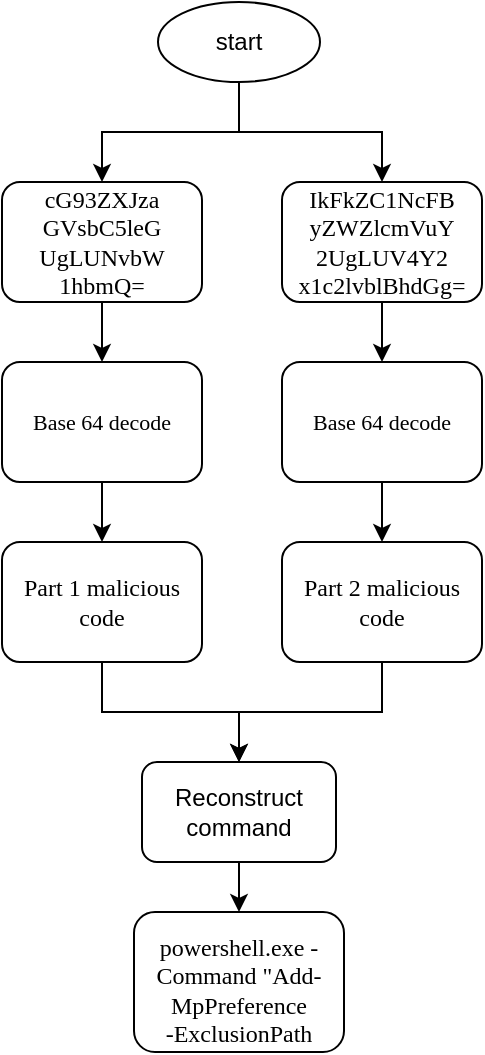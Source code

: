 <mxfile version="22.0.2" type="device">
  <diagram name="Page-1" id="3bFVYZwqCKuakquvIxhS">
    <mxGraphModel dx="1276" dy="606" grid="1" gridSize="10" guides="1" tooltips="1" connect="1" arrows="1" fold="1" page="1" pageScale="1" pageWidth="827" pageHeight="1169" math="0" shadow="0">
      <root>
        <mxCell id="0" />
        <mxCell id="1" parent="0" />
        <mxCell id="0ERdrYTKORJ_uR2O9_KG-6" value="&lt;p style=&quot;margin-bottom:0cm&quot; class=&quot;MsoNormal&quot;&gt;&lt;font style=&quot;font-size: 12px;&quot;&gt;powershell.exe -Command &quot;Add-MpPreference&lt;br/&gt;-ExclusionPath&lt;/font&gt;&lt;i&gt;&lt;/i&gt;&lt;/p&gt;" style="rounded=1;whiteSpace=wrap;html=1;shadow=0;labelBackgroundColor=none;strokeWidth=1;fontFamily=Verdana;fontSize=8;align=center;" parent="1" vertex="1">
          <mxGeometry x="286" y="675" width="105" height="70" as="geometry" />
        </mxCell>
        <mxCell id="0ERdrYTKORJ_uR2O9_KG-9" style="edgeStyle=orthogonalEdgeStyle;rounded=0;orthogonalLoop=1;jettySize=auto;html=1;exitX=0.5;exitY=1;exitDx=0;exitDy=0;entryX=0.5;entryY=0;entryDx=0;entryDy=0;" parent="1" source="0ERdrYTKORJ_uR2O9_KG-7" target="0ERdrYTKORJ_uR2O9_KG-10" edge="1">
          <mxGeometry relative="1" as="geometry">
            <mxPoint x="270" y="410" as="targetPoint" />
          </mxGeometry>
        </mxCell>
        <mxCell id="0ERdrYTKORJ_uR2O9_KG-7" value="&lt;font style=&quot;font-size: 12px;&quot;&gt;cG93ZXJza&lt;br&gt;GVsbC5leG&lt;br&gt;UgLUNvbW&lt;br&gt;1hbmQ=&lt;/font&gt;" style="rounded=1;whiteSpace=wrap;html=1;shadow=0;labelBackgroundColor=none;strokeWidth=1;fontFamily=Verdana;fontSize=8;align=center;" parent="1" vertex="1">
          <mxGeometry x="220" y="310" width="100" height="60" as="geometry" />
        </mxCell>
        <mxCell id="0ERdrYTKORJ_uR2O9_KG-12" style="edgeStyle=orthogonalEdgeStyle;rounded=0;orthogonalLoop=1;jettySize=auto;html=1;exitX=0.5;exitY=1;exitDx=0;exitDy=0;entryX=0.5;entryY=0;entryDx=0;entryDy=0;" parent="1" source="0ERdrYTKORJ_uR2O9_KG-8" target="0ERdrYTKORJ_uR2O9_KG-11" edge="1">
          <mxGeometry relative="1" as="geometry" />
        </mxCell>
        <mxCell id="0ERdrYTKORJ_uR2O9_KG-8" value="&lt;font style=&quot;font-size: 12px;&quot;&gt;IkFkZC1NcFB&lt;br&gt;yZWZlcmVuY&lt;br&gt;2UgLUV4Y2&lt;br&gt;x1c2lvblBhdGg=&lt;/font&gt;" style="rounded=1;whiteSpace=wrap;html=1;shadow=0;labelBackgroundColor=none;strokeWidth=1;fontFamily=Verdana;fontSize=8;align=center;" parent="1" vertex="1">
          <mxGeometry x="360" y="310" width="100" height="60" as="geometry" />
        </mxCell>
        <mxCell id="2gLYy6wJW3M0rCcnuJjT-3" style="edgeStyle=orthogonalEdgeStyle;rounded=0;orthogonalLoop=1;jettySize=auto;html=1;exitX=0.5;exitY=1;exitDx=0;exitDy=0;entryX=0.5;entryY=0;entryDx=0;entryDy=0;" parent="1" source="0ERdrYTKORJ_uR2O9_KG-10" target="2gLYy6wJW3M0rCcnuJjT-1" edge="1">
          <mxGeometry relative="1" as="geometry" />
        </mxCell>
        <mxCell id="0ERdrYTKORJ_uR2O9_KG-10" value="&lt;font style=&quot;font-size: 11px;&quot;&gt;Base 64 decode&lt;/font&gt;" style="rounded=1;whiteSpace=wrap;html=1;shadow=0;labelBackgroundColor=none;strokeWidth=1;fontFamily=Verdana;fontSize=8;align=center;" parent="1" vertex="1">
          <mxGeometry x="220" y="400" width="100" height="60" as="geometry" />
        </mxCell>
        <mxCell id="2gLYy6wJW3M0rCcnuJjT-4" style="edgeStyle=orthogonalEdgeStyle;rounded=0;orthogonalLoop=1;jettySize=auto;html=1;exitX=0.5;exitY=1;exitDx=0;exitDy=0;entryX=0.5;entryY=0;entryDx=0;entryDy=0;" parent="1" source="0ERdrYTKORJ_uR2O9_KG-11" target="2gLYy6wJW3M0rCcnuJjT-2" edge="1">
          <mxGeometry relative="1" as="geometry" />
        </mxCell>
        <mxCell id="0ERdrYTKORJ_uR2O9_KG-11" value="&lt;font style=&quot;font-size: 11px;&quot;&gt;Base 64 decode&lt;/font&gt;" style="rounded=1;whiteSpace=wrap;html=1;shadow=0;labelBackgroundColor=none;strokeWidth=1;fontFamily=Verdana;fontSize=8;align=center;" parent="1" vertex="1">
          <mxGeometry x="360" y="400" width="100" height="60" as="geometry" />
        </mxCell>
        <mxCell id="0ERdrYTKORJ_uR2O9_KG-16" style="edgeStyle=orthogonalEdgeStyle;rounded=0;orthogonalLoop=1;jettySize=auto;html=1;exitX=0.5;exitY=1;exitDx=0;exitDy=0;entryX=0.5;entryY=0;entryDx=0;entryDy=0;" parent="1" source="0ERdrYTKORJ_uR2O9_KG-13" target="0ERdrYTKORJ_uR2O9_KG-6" edge="1">
          <mxGeometry relative="1" as="geometry" />
        </mxCell>
        <mxCell id="0ERdrYTKORJ_uR2O9_KG-13" value="Reconstruct command" style="rounded=1;whiteSpace=wrap;html=1;" parent="1" vertex="1">
          <mxGeometry x="290" y="600" width="97" height="50" as="geometry" />
        </mxCell>
        <mxCell id="0ERdrYTKORJ_uR2O9_KG-18" style="edgeStyle=orthogonalEdgeStyle;rounded=0;orthogonalLoop=1;jettySize=auto;html=1;exitX=0.5;exitY=1;exitDx=0;exitDy=0;entryX=0.5;entryY=0;entryDx=0;entryDy=0;" parent="1" source="0ERdrYTKORJ_uR2O9_KG-17" target="0ERdrYTKORJ_uR2O9_KG-7" edge="1">
          <mxGeometry relative="1" as="geometry" />
        </mxCell>
        <mxCell id="0ERdrYTKORJ_uR2O9_KG-19" style="edgeStyle=orthogonalEdgeStyle;rounded=0;orthogonalLoop=1;jettySize=auto;html=1;exitX=0.5;exitY=1;exitDx=0;exitDy=0;entryX=0.5;entryY=0;entryDx=0;entryDy=0;" parent="1" source="0ERdrYTKORJ_uR2O9_KG-17" target="0ERdrYTKORJ_uR2O9_KG-8" edge="1">
          <mxGeometry relative="1" as="geometry" />
        </mxCell>
        <mxCell id="0ERdrYTKORJ_uR2O9_KG-17" value="start" style="ellipse;whiteSpace=wrap;html=1;" parent="1" vertex="1">
          <mxGeometry x="298" y="220" width="81" height="40" as="geometry" />
        </mxCell>
        <mxCell id="2gLYy6wJW3M0rCcnuJjT-5" style="edgeStyle=orthogonalEdgeStyle;rounded=0;orthogonalLoop=1;jettySize=auto;html=1;exitX=0.5;exitY=1;exitDx=0;exitDy=0;entryX=0.5;entryY=0;entryDx=0;entryDy=0;" parent="1" source="2gLYy6wJW3M0rCcnuJjT-1" target="0ERdrYTKORJ_uR2O9_KG-13" edge="1">
          <mxGeometry relative="1" as="geometry" />
        </mxCell>
        <mxCell id="2gLYy6wJW3M0rCcnuJjT-1" value="&lt;font style=&quot;font-size: 12px;&quot;&gt;Part 1 malicious code&lt;/font&gt;" style="rounded=1;whiteSpace=wrap;html=1;shadow=0;labelBackgroundColor=none;strokeWidth=1;fontFamily=Verdana;fontSize=8;align=center;" parent="1" vertex="1">
          <mxGeometry x="220" y="490" width="100" height="60" as="geometry" />
        </mxCell>
        <mxCell id="2gLYy6wJW3M0rCcnuJjT-6" style="edgeStyle=orthogonalEdgeStyle;rounded=0;orthogonalLoop=1;jettySize=auto;html=1;exitX=0.5;exitY=1;exitDx=0;exitDy=0;entryX=0.5;entryY=0;entryDx=0;entryDy=0;" parent="1" source="2gLYy6wJW3M0rCcnuJjT-2" target="0ERdrYTKORJ_uR2O9_KG-13" edge="1">
          <mxGeometry relative="1" as="geometry" />
        </mxCell>
        <mxCell id="2gLYy6wJW3M0rCcnuJjT-2" value="&lt;font style=&quot;font-size: 12px;&quot;&gt;Part 2 malicious code&lt;/font&gt;" style="rounded=1;whiteSpace=wrap;html=1;shadow=0;labelBackgroundColor=none;strokeWidth=1;fontFamily=Verdana;fontSize=8;align=center;" parent="1" vertex="1">
          <mxGeometry x="360" y="490" width="100" height="60" as="geometry" />
        </mxCell>
      </root>
    </mxGraphModel>
  </diagram>
</mxfile>
